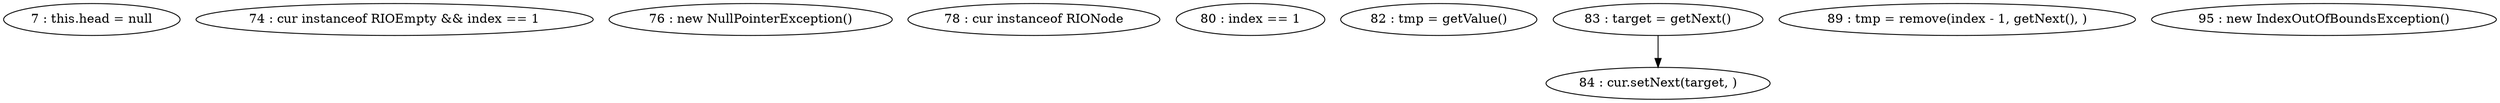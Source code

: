 digraph G {
"7 : this.head = null"
"74 : cur instanceof RIOEmpty && index == 1"
"76 : new NullPointerException()"
"78 : cur instanceof RIONode"
"80 : index == 1"
"82 : tmp = getValue()"
"83 : target = getNext()"
"83 : target = getNext()" -> "84 : cur.setNext(target, )"
"84 : cur.setNext(target, )"
"89 : tmp = remove(index - 1, getNext(), )"
"95 : new IndexOutOfBoundsException()"
}